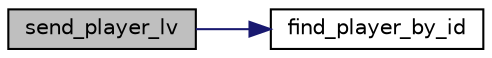 digraph "send_player_lv"
{
  edge [fontname="Helvetica",fontsize="10",labelfontname="Helvetica",labelfontsize="10"];
  node [fontname="Helvetica",fontsize="10",shape=record];
  rankdir="LR";
  Node80 [label="send_player_lv",height=0.2,width=0.4,color="black", fillcolor="grey75", style="filled", fontcolor="black"];
  Node80 -> Node81 [color="midnightblue",fontsize="10",style="solid",fontname="Helvetica"];
  Node81 [label="find_player_by_id",height=0.2,width=0.4,color="black", fillcolor="white", style="filled",URL="$find__list_8c.html#a7c7588a8f66bdef45c07c598fd1d0095"];
}
